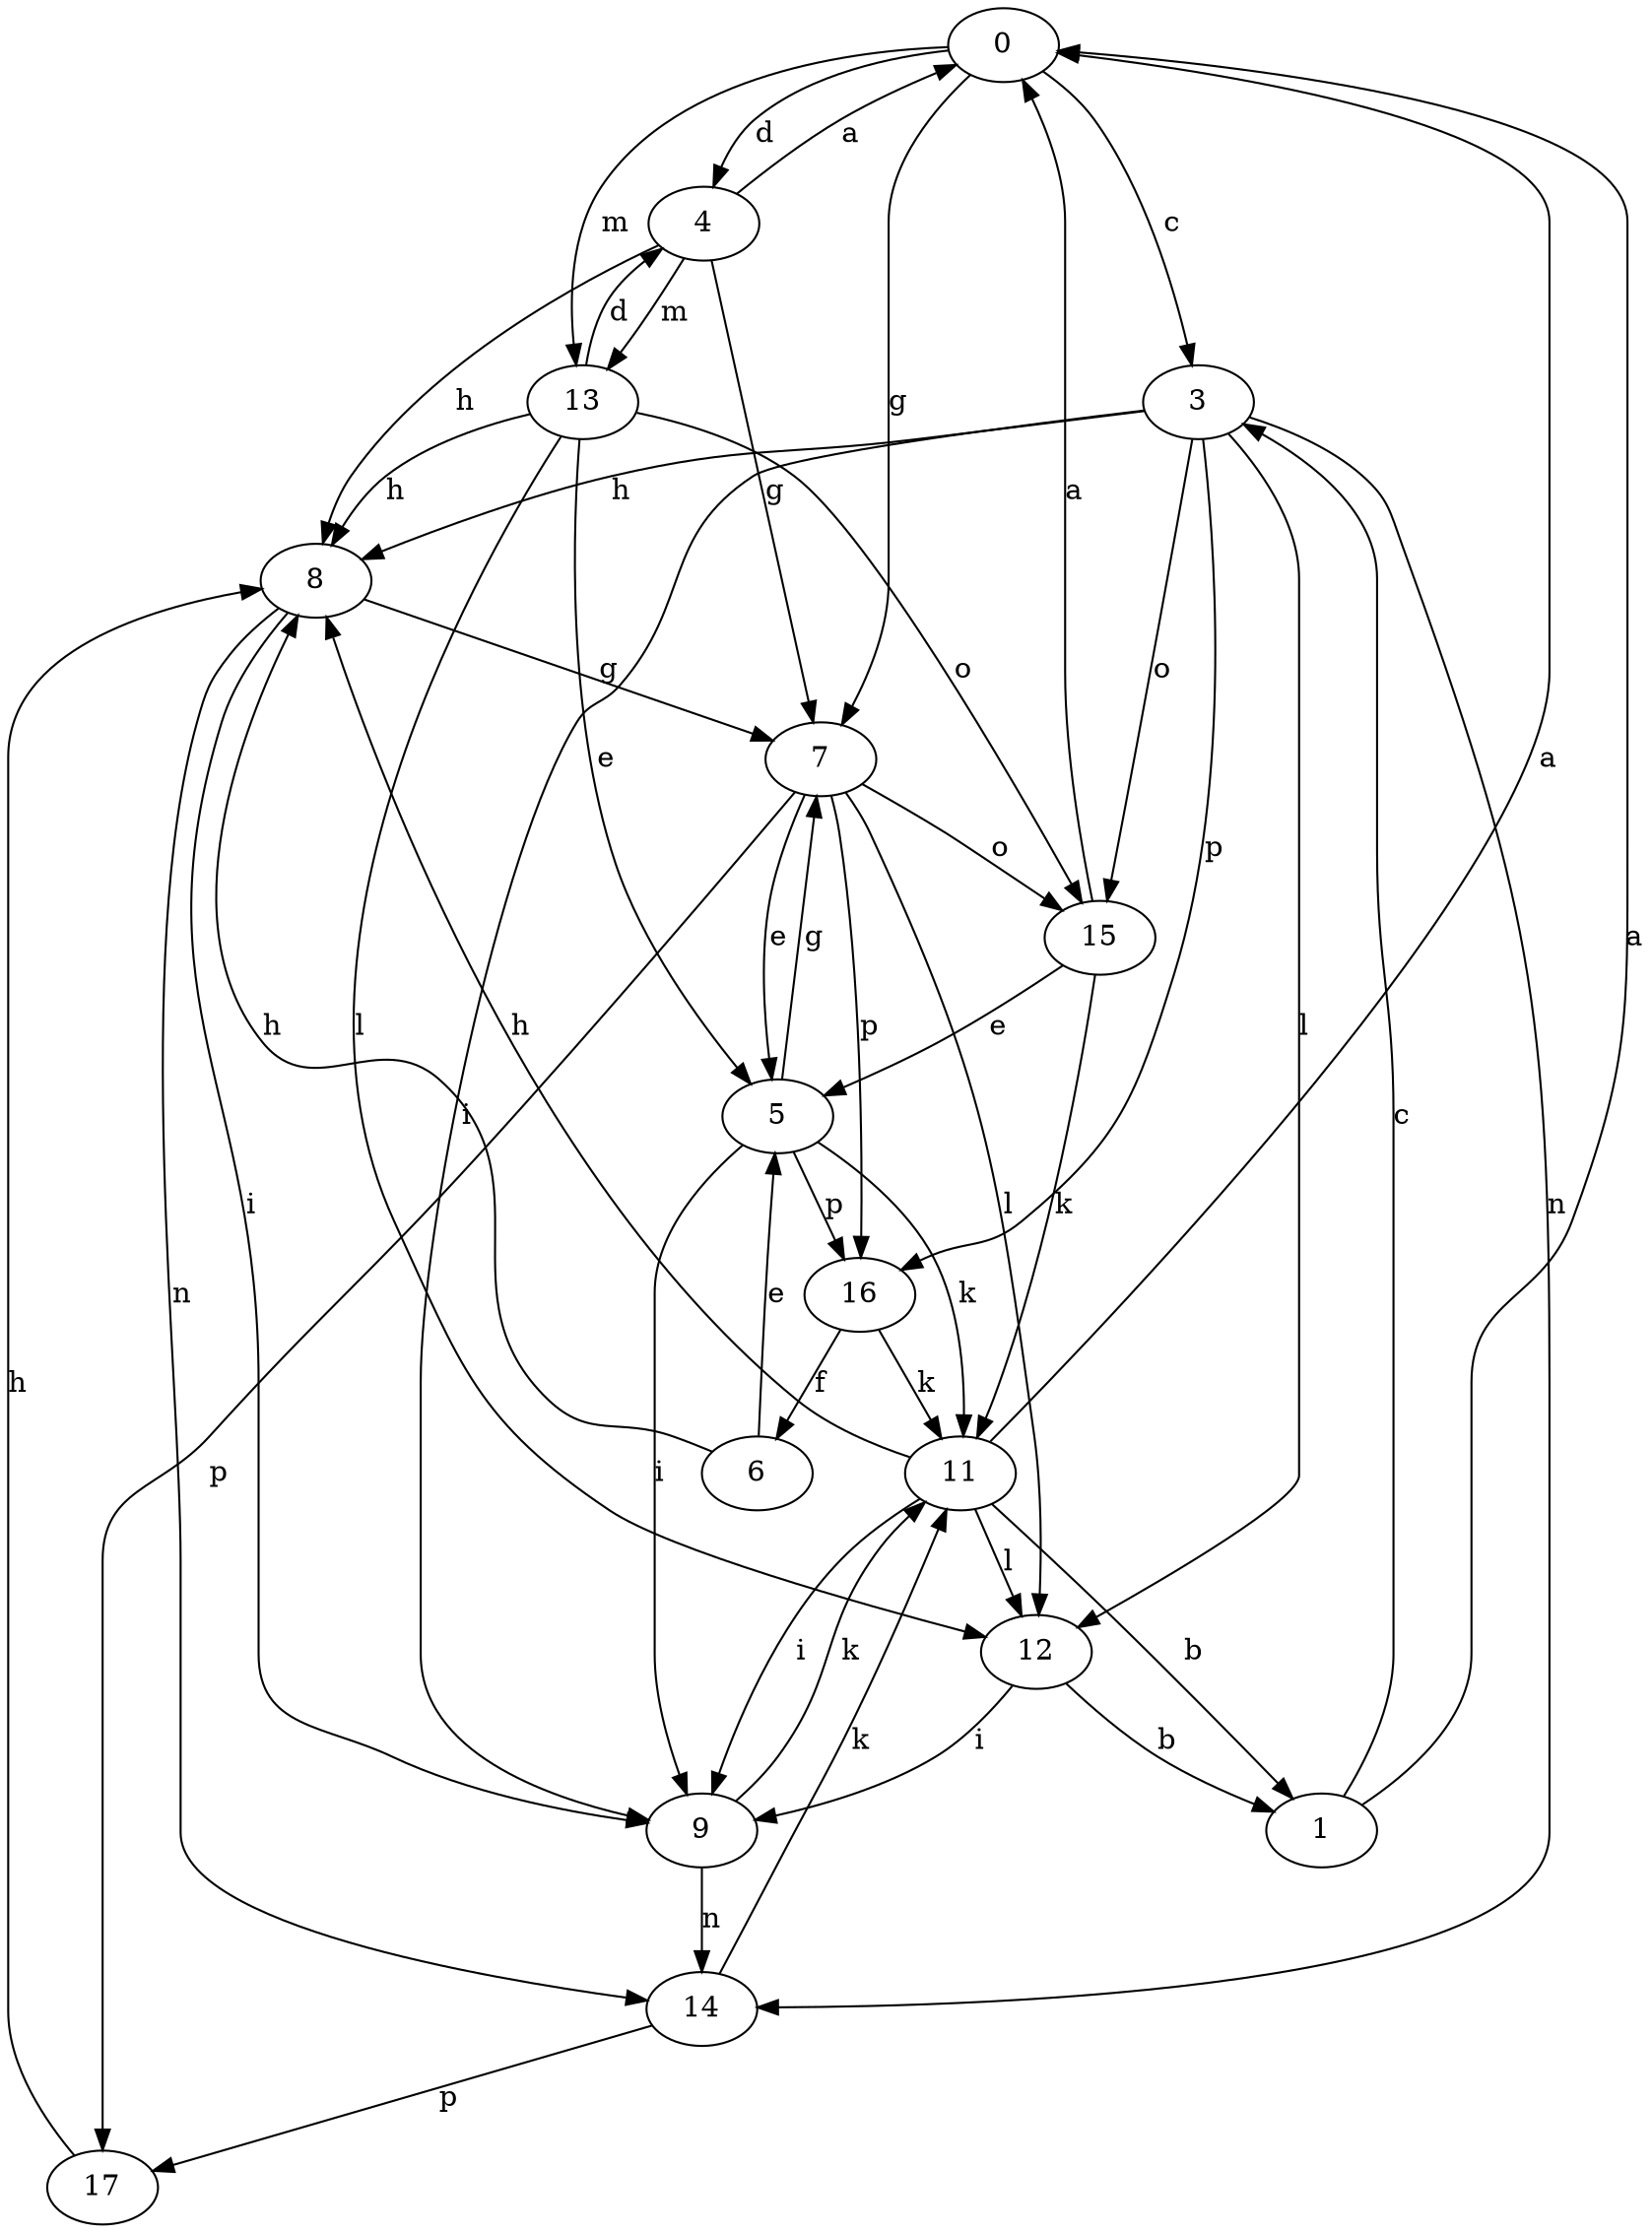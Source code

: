 strict digraph  {
0;
1;
3;
4;
5;
6;
7;
8;
9;
11;
12;
13;
14;
15;
16;
17;
0 -> 3  [label=c];
0 -> 4  [label=d];
0 -> 7  [label=g];
0 -> 13  [label=m];
1 -> 0  [label=a];
1 -> 3  [label=c];
3 -> 8  [label=h];
3 -> 9  [label=i];
3 -> 12  [label=l];
3 -> 14  [label=n];
3 -> 15  [label=o];
3 -> 16  [label=p];
4 -> 0  [label=a];
4 -> 7  [label=g];
4 -> 8  [label=h];
4 -> 13  [label=m];
5 -> 7  [label=g];
5 -> 9  [label=i];
5 -> 11  [label=k];
5 -> 16  [label=p];
6 -> 5  [label=e];
6 -> 8  [label=h];
7 -> 5  [label=e];
7 -> 12  [label=l];
7 -> 15  [label=o];
7 -> 16  [label=p];
7 -> 17  [label=p];
8 -> 7  [label=g];
8 -> 9  [label=i];
8 -> 14  [label=n];
9 -> 11  [label=k];
9 -> 14  [label=n];
11 -> 0  [label=a];
11 -> 1  [label=b];
11 -> 8  [label=h];
11 -> 9  [label=i];
11 -> 12  [label=l];
12 -> 1  [label=b];
12 -> 9  [label=i];
13 -> 4  [label=d];
13 -> 5  [label=e];
13 -> 8  [label=h];
13 -> 12  [label=l];
13 -> 15  [label=o];
14 -> 11  [label=k];
14 -> 17  [label=p];
15 -> 0  [label=a];
15 -> 5  [label=e];
15 -> 11  [label=k];
16 -> 6  [label=f];
16 -> 11  [label=k];
17 -> 8  [label=h];
}
